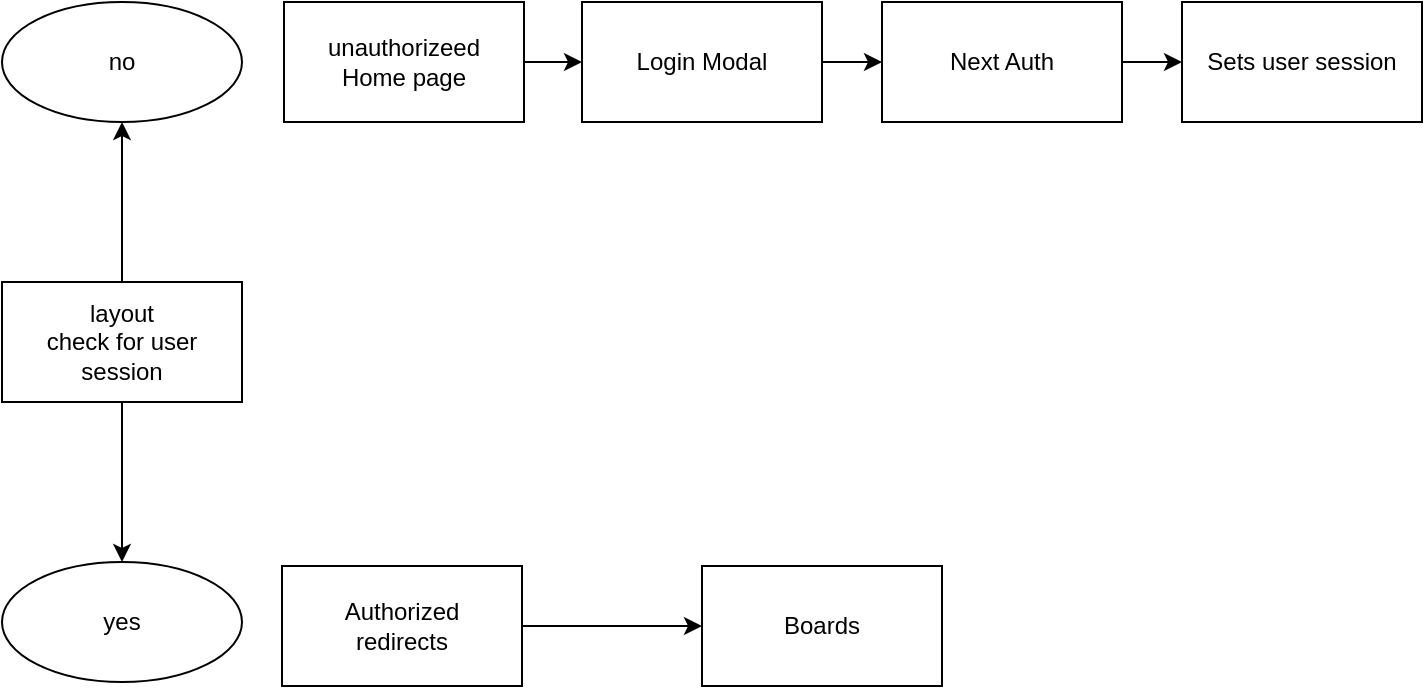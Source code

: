 <mxfile version="20.3.0" type="github">
  <diagram name="Page-1" id="2YBvvXClWsGukQMizWep">
    <mxGraphModel dx="1031" dy="1675" grid="1" gridSize="10" guides="1" tooltips="1" connect="1" arrows="1" fold="1" page="1" pageScale="1" pageWidth="850" pageHeight="1100" math="0" shadow="0">
      <root>
        <mxCell id="0" />
        <mxCell id="1" parent="0" />
        <mxCell id="YYfSadtOhX8EvxRNaJ2H-13" value="" style="edgeStyle=orthogonalEdgeStyle;rounded=0;orthogonalLoop=1;jettySize=auto;html=1;" edge="1" parent="1" source="YYfSadtOhX8EvxRNaJ2H-1" target="YYfSadtOhX8EvxRNaJ2H-12">
          <mxGeometry relative="1" as="geometry" />
        </mxCell>
        <mxCell id="YYfSadtOhX8EvxRNaJ2H-15" value="" style="edgeStyle=orthogonalEdgeStyle;rounded=0;orthogonalLoop=1;jettySize=auto;html=1;" edge="1" parent="1" source="YYfSadtOhX8EvxRNaJ2H-1" target="YYfSadtOhX8EvxRNaJ2H-14">
          <mxGeometry relative="1" as="geometry" />
        </mxCell>
        <mxCell id="YYfSadtOhX8EvxRNaJ2H-1" value="layout&lt;br&gt;check for user session" style="rounded=0;whiteSpace=wrap;html=1;" vertex="1" parent="1">
          <mxGeometry x="40" y="70" width="120" height="60" as="geometry" />
        </mxCell>
        <mxCell id="YYfSadtOhX8EvxRNaJ2H-11" value="" style="edgeStyle=orthogonalEdgeStyle;rounded=0;orthogonalLoop=1;jettySize=auto;html=1;" edge="1" parent="1" source="YYfSadtOhX8EvxRNaJ2H-2" target="YYfSadtOhX8EvxRNaJ2H-7">
          <mxGeometry relative="1" as="geometry" />
        </mxCell>
        <mxCell id="YYfSadtOhX8EvxRNaJ2H-2" value="Authorized&lt;br&gt;redirects" style="rounded=0;whiteSpace=wrap;html=1;" vertex="1" parent="1">
          <mxGeometry x="180" y="212" width="120" height="60" as="geometry" />
        </mxCell>
        <mxCell id="YYfSadtOhX8EvxRNaJ2H-8" value="" style="edgeStyle=orthogonalEdgeStyle;rounded=0;orthogonalLoop=1;jettySize=auto;html=1;" edge="1" parent="1" source="YYfSadtOhX8EvxRNaJ2H-3" target="YYfSadtOhX8EvxRNaJ2H-4">
          <mxGeometry relative="1" as="geometry" />
        </mxCell>
        <mxCell id="YYfSadtOhX8EvxRNaJ2H-3" value="unauthorizeed&lt;br&gt;Home page" style="rounded=0;whiteSpace=wrap;html=1;" vertex="1" parent="1">
          <mxGeometry x="181" y="-70" width="120" height="60" as="geometry" />
        </mxCell>
        <mxCell id="YYfSadtOhX8EvxRNaJ2H-9" value="" style="edgeStyle=orthogonalEdgeStyle;rounded=0;orthogonalLoop=1;jettySize=auto;html=1;" edge="1" parent="1" source="YYfSadtOhX8EvxRNaJ2H-4" target="YYfSadtOhX8EvxRNaJ2H-5">
          <mxGeometry relative="1" as="geometry" />
        </mxCell>
        <mxCell id="YYfSadtOhX8EvxRNaJ2H-4" value="Login Modal" style="rounded=0;whiteSpace=wrap;html=1;" vertex="1" parent="1">
          <mxGeometry x="330" y="-70" width="120" height="60" as="geometry" />
        </mxCell>
        <mxCell id="YYfSadtOhX8EvxRNaJ2H-10" value="" style="edgeStyle=orthogonalEdgeStyle;rounded=0;orthogonalLoop=1;jettySize=auto;html=1;" edge="1" parent="1" source="YYfSadtOhX8EvxRNaJ2H-5" target="YYfSadtOhX8EvxRNaJ2H-6">
          <mxGeometry relative="1" as="geometry" />
        </mxCell>
        <mxCell id="YYfSadtOhX8EvxRNaJ2H-5" value="Next Auth" style="rounded=0;whiteSpace=wrap;html=1;" vertex="1" parent="1">
          <mxGeometry x="480" y="-70" width="120" height="60" as="geometry" />
        </mxCell>
        <mxCell id="YYfSadtOhX8EvxRNaJ2H-6" value="Sets user session" style="rounded=0;whiteSpace=wrap;html=1;" vertex="1" parent="1">
          <mxGeometry x="630" y="-70" width="120" height="60" as="geometry" />
        </mxCell>
        <mxCell id="YYfSadtOhX8EvxRNaJ2H-7" value="Boards" style="rounded=0;whiteSpace=wrap;html=1;" vertex="1" parent="1">
          <mxGeometry x="390" y="212" width="120" height="60" as="geometry" />
        </mxCell>
        <mxCell id="YYfSadtOhX8EvxRNaJ2H-12" value="yes" style="ellipse;whiteSpace=wrap;html=1;rounded=0;" vertex="1" parent="1">
          <mxGeometry x="40" y="210" width="120" height="60" as="geometry" />
        </mxCell>
        <mxCell id="YYfSadtOhX8EvxRNaJ2H-14" value="no" style="ellipse;whiteSpace=wrap;html=1;rounded=0;" vertex="1" parent="1">
          <mxGeometry x="40" y="-70" width="120" height="60" as="geometry" />
        </mxCell>
      </root>
    </mxGraphModel>
  </diagram>
</mxfile>
